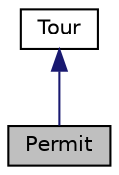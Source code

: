 digraph "Permit"
{
 // LATEX_PDF_SIZE
  edge [fontname="Helvetica",fontsize="10",labelfontname="Helvetica",labelfontsize="10"];
  node [fontname="Helvetica",fontsize="10",shape=record];
  Node1 [label="Permit",height=0.2,width=0.4,color="black", fillcolor="grey75", style="filled", fontcolor="black",tooltip="Дочерний класс от Tour."];
  Node2 -> Node1 [dir="back",color="midnightblue",fontsize="10",style="solid",fontname="Helvetica"];
  Node2 [label="Tour",height=0.2,width=0.4,color="black", fillcolor="white", style="filled",URL="$class_tour.html",tooltip="Основной класс"];
}
